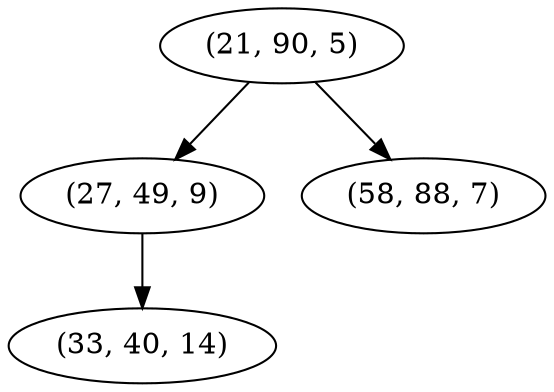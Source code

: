 digraph tree {
    "(21, 90, 5)";
    "(27, 49, 9)";
    "(33, 40, 14)";
    "(58, 88, 7)";
    "(21, 90, 5)" -> "(27, 49, 9)";
    "(21, 90, 5)" -> "(58, 88, 7)";
    "(27, 49, 9)" -> "(33, 40, 14)";
}
